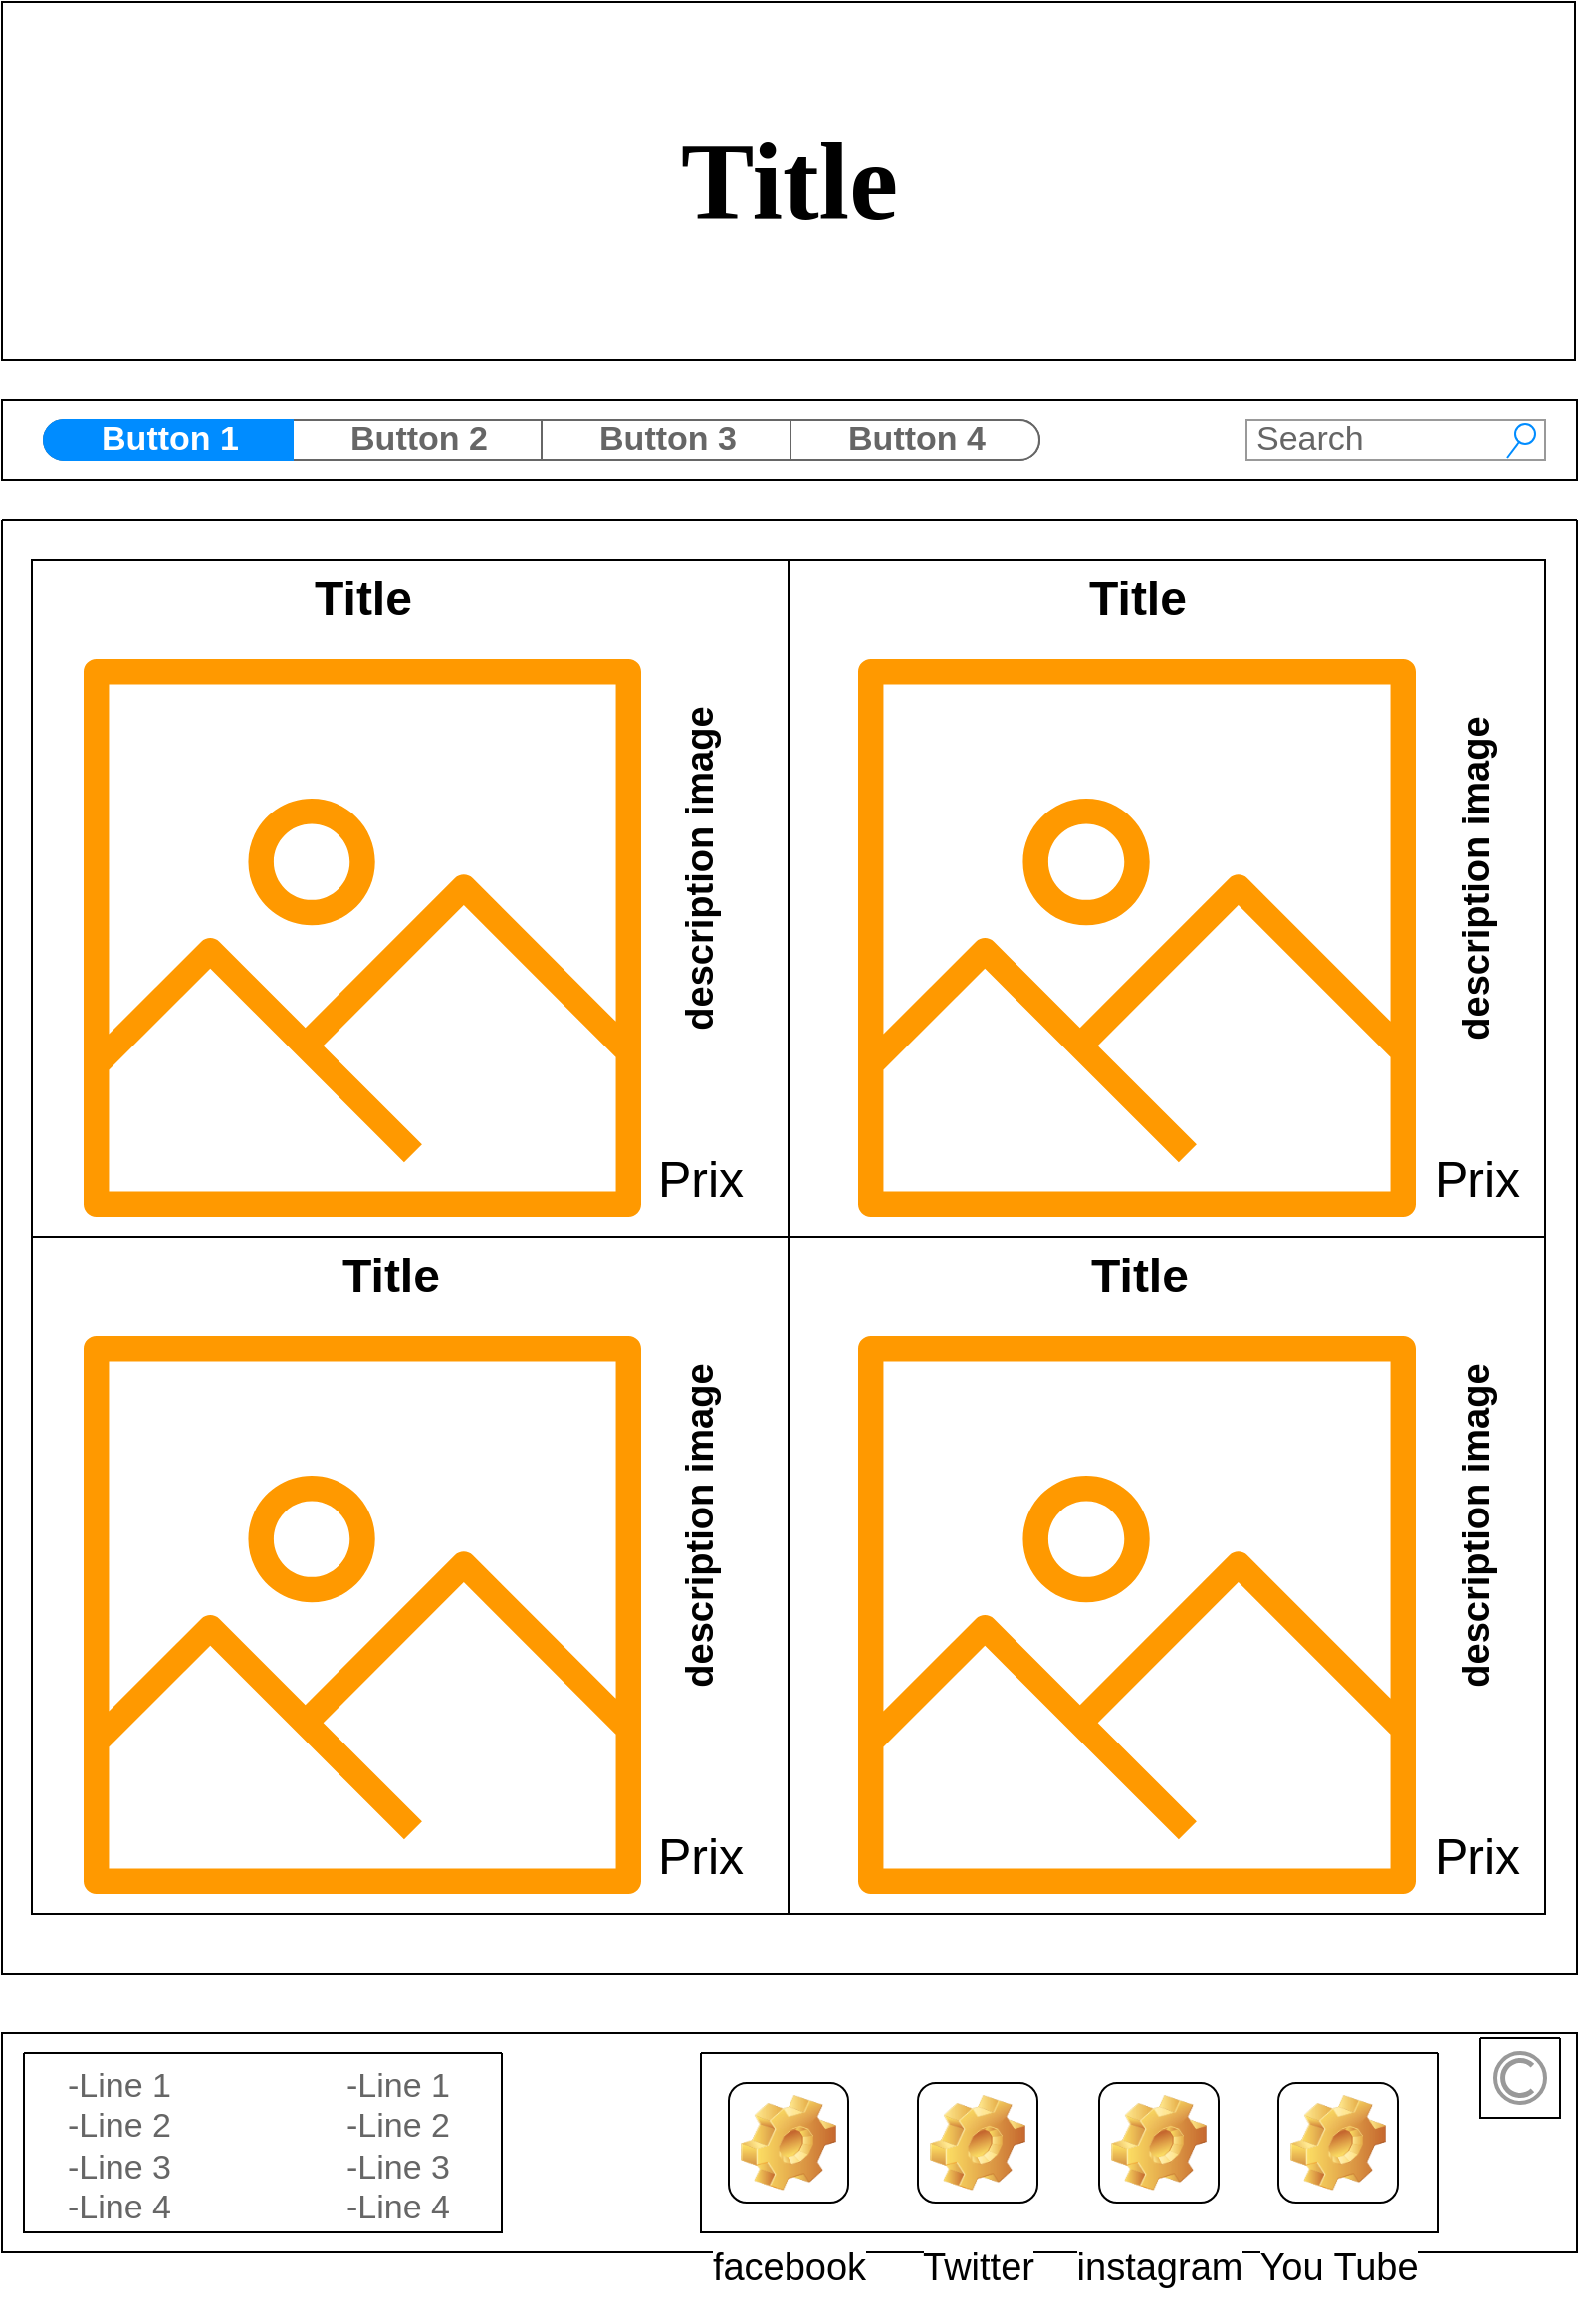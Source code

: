 <mxfile version="15.3.8" type="github">
  <diagram name="Page-1" id="f1b7ffb7-ca1e-a977-7cf5-a751b3c06c05">
    <mxGraphModel dx="2062" dy="1122" grid="1" gridSize="10" guides="1" tooltips="1" connect="1" arrows="1" fold="1" page="1" pageScale="1" pageWidth="827" pageHeight="1169" background="none" math="0" shadow="0">
      <root>
        <mxCell id="0" />
        <mxCell id="1" parent="0" />
        <mxCell id="R8ARwrsdHcyFGw3j1qnH-62" value="" style="rounded=0;whiteSpace=wrap;html=1;" vertex="1" parent="1">
          <mxGeometry x="19" y="20" width="790" height="180" as="geometry" />
        </mxCell>
        <mxCell id="R8ARwrsdHcyFGw3j1qnH-65" style="edgeStyle=orthogonalEdgeStyle;rounded=0;orthogonalLoop=1;jettySize=auto;html=1;exitX=0.5;exitY=1;exitDx=0;exitDy=0;" edge="1" parent="1" source="R8ARwrsdHcyFGw3j1qnH-62" target="R8ARwrsdHcyFGw3j1qnH-62">
          <mxGeometry relative="1" as="geometry" />
        </mxCell>
        <mxCell id="R8ARwrsdHcyFGw3j1qnH-69" value="" style="rounded=0;whiteSpace=wrap;html=1;fontSize=45;" vertex="1" parent="1">
          <mxGeometry x="19" y="220" width="791" height="40" as="geometry" />
        </mxCell>
        <mxCell id="R8ARwrsdHcyFGw3j1qnH-72" style="edgeStyle=orthogonalEdgeStyle;rounded=0;orthogonalLoop=1;jettySize=auto;html=1;exitX=0.5;exitY=1;exitDx=0;exitDy=0;fontSize=45;" edge="1" parent="1">
          <mxGeometry relative="1" as="geometry">
            <mxPoint x="749" y="1000" as="sourcePoint" />
            <mxPoint x="749" y="1000" as="targetPoint" />
          </mxGeometry>
        </mxCell>
        <mxCell id="R8ARwrsdHcyFGw3j1qnH-73" style="edgeStyle=orthogonalEdgeStyle;rounded=0;orthogonalLoop=1;jettySize=auto;html=1;exitX=0.5;exitY=1;exitDx=0;exitDy=0;fontSize=45;" edge="1" parent="1">
          <mxGeometry relative="1" as="geometry">
            <mxPoint x="749" y="1000" as="sourcePoint" />
            <mxPoint x="749" y="1000" as="targetPoint" />
          </mxGeometry>
        </mxCell>
        <mxCell id="R8ARwrsdHcyFGw3j1qnH-91" value="" style="shape=table;startSize=0;container=1;collapsible=0;childLayout=tableLayout;fontSize=45;" vertex="1" parent="1">
          <mxGeometry x="34" y="300" width="760" height="680" as="geometry" />
        </mxCell>
        <mxCell id="R8ARwrsdHcyFGw3j1qnH-92" value="" style="shape=partialRectangle;collapsible=0;dropTarget=0;pointerEvents=0;fillColor=none;top=0;left=0;bottom=0;right=0;points=[[0,0.5],[1,0.5]];portConstraint=eastwest;fontSize=45;" vertex="1" parent="R8ARwrsdHcyFGw3j1qnH-91">
          <mxGeometry width="760" height="340" as="geometry" />
        </mxCell>
        <mxCell id="R8ARwrsdHcyFGw3j1qnH-93" value="" style="shape=partialRectangle;html=1;whiteSpace=wrap;connectable=0;overflow=hidden;fillColor=none;top=0;left=0;bottom=0;right=0;pointerEvents=1;fontSize=45;" vertex="1" parent="R8ARwrsdHcyFGw3j1qnH-92">
          <mxGeometry width="380" height="340" as="geometry">
            <mxRectangle width="380" height="340" as="alternateBounds" />
          </mxGeometry>
        </mxCell>
        <mxCell id="R8ARwrsdHcyFGw3j1qnH-94" value="" style="shape=partialRectangle;html=1;whiteSpace=wrap;connectable=0;overflow=hidden;fillColor=none;top=0;left=0;bottom=0;right=0;pointerEvents=1;fontSize=45;" vertex="1" parent="R8ARwrsdHcyFGw3j1qnH-92">
          <mxGeometry x="380" width="380" height="340" as="geometry">
            <mxRectangle width="380" height="340" as="alternateBounds" />
          </mxGeometry>
        </mxCell>
        <mxCell id="R8ARwrsdHcyFGw3j1qnH-95" value="" style="shape=partialRectangle;collapsible=0;dropTarget=0;pointerEvents=0;fillColor=none;top=0;left=0;bottom=0;right=0;points=[[0,0.5],[1,0.5]];portConstraint=eastwest;fontSize=45;" vertex="1" parent="R8ARwrsdHcyFGw3j1qnH-91">
          <mxGeometry y="340" width="760" height="340" as="geometry" />
        </mxCell>
        <mxCell id="R8ARwrsdHcyFGw3j1qnH-96" value="" style="shape=partialRectangle;html=1;whiteSpace=wrap;connectable=0;overflow=hidden;fillColor=none;top=0;left=0;bottom=0;right=0;pointerEvents=1;fontSize=45;" vertex="1" parent="R8ARwrsdHcyFGw3j1qnH-95">
          <mxGeometry width="380" height="340" as="geometry">
            <mxRectangle width="380" height="340" as="alternateBounds" />
          </mxGeometry>
        </mxCell>
        <mxCell id="R8ARwrsdHcyFGw3j1qnH-97" value="" style="shape=partialRectangle;html=1;whiteSpace=wrap;connectable=0;overflow=hidden;fillColor=none;top=0;left=0;bottom=0;right=0;pointerEvents=1;fontSize=45;" vertex="1" parent="R8ARwrsdHcyFGw3j1qnH-95">
          <mxGeometry x="380" width="380" height="340" as="geometry">
            <mxRectangle width="380" height="340" as="alternateBounds" />
          </mxGeometry>
        </mxCell>
        <mxCell id="R8ARwrsdHcyFGw3j1qnH-98" value="" style="swimlane;startSize=0;fontSize=45;" vertex="1" parent="1">
          <mxGeometry x="19" y="280" width="791" height="730" as="geometry" />
        </mxCell>
        <mxCell id="R8ARwrsdHcyFGw3j1qnH-144" value="description image" style="text;html=1;strokeColor=none;fillColor=none;align=center;verticalAlign=middle;whiteSpace=wrap;rounded=0;fontSize=19;horizontal=0;fontStyle=1" vertex="1" parent="R8ARwrsdHcyFGw3j1qnH-98">
          <mxGeometry x="721" y="55" width="40" height="250" as="geometry" />
        </mxCell>
        <mxCell id="R8ARwrsdHcyFGw3j1qnH-145" value="description image" style="text;html=1;strokeColor=none;fillColor=none;align=center;verticalAlign=middle;whiteSpace=wrap;rounded=0;fontSize=19;horizontal=0;fontStyle=1" vertex="1" parent="R8ARwrsdHcyFGw3j1qnH-98">
          <mxGeometry x="331" y="380" width="40" height="250" as="geometry" />
        </mxCell>
        <mxCell id="R8ARwrsdHcyFGw3j1qnH-146" value="description image" style="text;html=1;strokeColor=none;fillColor=none;align=center;verticalAlign=middle;whiteSpace=wrap;rounded=0;fontSize=19;horizontal=0;fontStyle=1" vertex="1" parent="R8ARwrsdHcyFGw3j1qnH-98">
          <mxGeometry x="721" y="380" width="40" height="250" as="geometry" />
        </mxCell>
        <mxCell id="R8ARwrsdHcyFGw3j1qnH-99" value="" style="rounded=0;whiteSpace=wrap;html=1;fontSize=45;" vertex="1" parent="1">
          <mxGeometry x="19" y="1040" width="791" height="110" as="geometry" />
        </mxCell>
        <mxCell id="R8ARwrsdHcyFGw3j1qnH-100" value="Title" style="text;strokeColor=none;fillColor=none;html=1;fontSize=55;fontStyle=1;verticalAlign=middle;align=center;fontFamily=Lobster;fontSource=https%3A%2F%2Ffonts.googleapis.com%2Fcss%3Ffamily%3DLobster;" vertex="1" parent="1">
          <mxGeometry x="301" y="75" width="226" height="70" as="geometry" />
        </mxCell>
        <mxCell id="R8ARwrsdHcyFGw3j1qnH-121" value="" style="strokeWidth=1;shadow=0;dashed=0;align=center;html=1;shape=mxgraph.mockup.rrect;rSize=10;fillColor=#ffffff;strokeColor=#666666;fontSize=25;" vertex="1" parent="1">
          <mxGeometry x="40" y="230" width="500" height="20" as="geometry" />
        </mxCell>
        <mxCell id="R8ARwrsdHcyFGw3j1qnH-122" value="Button 2" style="strokeColor=inherit;fillColor=inherit;gradientColor=inherit;strokeWidth=1;shadow=0;dashed=0;align=center;html=1;shape=mxgraph.mockup.rrect;rSize=0;fontSize=17;fontColor=#666666;fontStyle=1;resizeHeight=1;" vertex="1" parent="R8ARwrsdHcyFGw3j1qnH-121">
          <mxGeometry width="125" height="20" relative="1" as="geometry">
            <mxPoint x="125" as="offset" />
          </mxGeometry>
        </mxCell>
        <mxCell id="R8ARwrsdHcyFGw3j1qnH-123" value="Button 3" style="strokeColor=inherit;fillColor=inherit;gradientColor=inherit;strokeWidth=1;shadow=0;dashed=0;align=center;html=1;shape=mxgraph.mockup.rrect;rSize=0;fontSize=17;fontColor=#666666;fontStyle=1;resizeHeight=1;" vertex="1" parent="R8ARwrsdHcyFGw3j1qnH-121">
          <mxGeometry width="125" height="20" relative="1" as="geometry">
            <mxPoint x="250" as="offset" />
          </mxGeometry>
        </mxCell>
        <mxCell id="R8ARwrsdHcyFGw3j1qnH-124" value="Button 4" style="strokeColor=inherit;fillColor=inherit;gradientColor=inherit;strokeWidth=1;shadow=0;dashed=0;align=center;html=1;shape=mxgraph.mockup.rightButton;rSize=10;fontSize=17;fontColor=#666666;fontStyle=1;resizeHeight=1;" vertex="1" parent="R8ARwrsdHcyFGw3j1qnH-121">
          <mxGeometry x="1" width="125" height="20" relative="1" as="geometry">
            <mxPoint x="-125" as="offset" />
          </mxGeometry>
        </mxCell>
        <mxCell id="R8ARwrsdHcyFGw3j1qnH-125" value="Button 1" style="strokeWidth=1;shadow=0;dashed=0;align=center;html=1;shape=mxgraph.mockup.leftButton;rSize=10;fontSize=17;fontColor=#ffffff;fontStyle=1;fillColor=#008cff;strokeColor=#008cff;resizeHeight=1;" vertex="1" parent="R8ARwrsdHcyFGw3j1qnH-121">
          <mxGeometry width="125" height="20" relative="1" as="geometry" />
        </mxCell>
        <mxCell id="R8ARwrsdHcyFGw3j1qnH-126" value="Search" style="strokeWidth=1;shadow=0;dashed=0;align=center;html=1;shape=mxgraph.mockup.forms.searchBox;strokeColor=#999999;mainText=;strokeColor2=#008cff;fontColor=#666666;fontSize=17;align=left;spacingLeft=3;" vertex="1" parent="1">
          <mxGeometry x="644" y="230" width="150" height="20" as="geometry" />
        </mxCell>
        <mxCell id="R8ARwrsdHcyFGw3j1qnH-127" value="" style="strokeColor=#999999;verticalLabelPosition=bottom;shadow=0;dashed=0;verticalAlign=top;strokeWidth=2;html=1;shape=mxgraph.mockup.misc.copyrightIcon;fontSize=25;" vertex="1" parent="1">
          <mxGeometry x="769" y="1050" width="25" height="25" as="geometry" />
        </mxCell>
        <mxCell id="R8ARwrsdHcyFGw3j1qnH-128" value="-Line 1&#xa;-Line 2&#xa;-Line 3&#xa;-Line 4" style="strokeWidth=1;shadow=0;dashed=0;align=center;html=1;shape=mxgraph.mockup.text.bulletedList;textColor=#666666;mainText=,,,,;textSize=17;bulletStyle=none;strokeColor=none;fillColor=none;align=left;verticalAlign=top;fontSize=17;fontColor=#666666;" vertex="1" parent="1">
          <mxGeometry x="50" y="1050" width="150" height="135" as="geometry" />
        </mxCell>
        <mxCell id="R8ARwrsdHcyFGw3j1qnH-129" value="-Line 1&#xa;-Line 2&#xa;-Line 3&#xa;-Line 4" style="strokeWidth=1;shadow=0;dashed=0;align=center;html=1;shape=mxgraph.mockup.text.bulletedList;textColor=#666666;mainText=,,,,;textSize=17;bulletStyle=none;strokeColor=none;fillColor=none;align=left;verticalAlign=top;fontSize=17;fontColor=#666666;" vertex="1" parent="1">
          <mxGeometry x="190" y="1050" width="150" height="135" as="geometry" />
        </mxCell>
        <mxCell id="R8ARwrsdHcyFGw3j1qnH-131" value="" style="sketch=0;outlineConnect=0;fontColor=#232F3E;gradientColor=none;fillColor=#FF9900;strokeColor=none;dashed=0;verticalLabelPosition=bottom;verticalAlign=top;align=center;html=1;fontSize=12;fontStyle=0;aspect=fixed;pointerEvents=1;shape=mxgraph.aws4.container_registry_image;" vertex="1" parent="1">
          <mxGeometry x="60" y="350" width="280" height="280" as="geometry" />
        </mxCell>
        <mxCell id="R8ARwrsdHcyFGw3j1qnH-132" value="" style="sketch=0;outlineConnect=0;fontColor=#232F3E;gradientColor=none;fillColor=#FF9900;strokeColor=none;dashed=0;verticalLabelPosition=bottom;verticalAlign=top;align=center;html=1;fontSize=12;fontStyle=0;aspect=fixed;pointerEvents=1;shape=mxgraph.aws4.container_registry_image;" vertex="1" parent="1">
          <mxGeometry x="449" y="350" width="280" height="280" as="geometry" />
        </mxCell>
        <mxCell id="R8ARwrsdHcyFGw3j1qnH-133" value="" style="sketch=0;outlineConnect=0;fontColor=#232F3E;gradientColor=none;fillColor=#FF9900;strokeColor=none;dashed=0;verticalLabelPosition=bottom;verticalAlign=top;align=center;html=1;fontSize=12;fontStyle=0;aspect=fixed;pointerEvents=1;shape=mxgraph.aws4.container_registry_image;" vertex="1" parent="1">
          <mxGeometry x="60" y="690" width="280" height="280" as="geometry" />
        </mxCell>
        <mxCell id="R8ARwrsdHcyFGw3j1qnH-134" value="" style="sketch=0;outlineConnect=0;fontColor=#232F3E;gradientColor=none;fillColor=#FF9900;strokeColor=none;dashed=0;verticalLabelPosition=bottom;verticalAlign=top;align=center;html=1;fontSize=12;fontStyle=0;aspect=fixed;pointerEvents=1;shape=mxgraph.aws4.container_registry_image;" vertex="1" parent="1">
          <mxGeometry x="449" y="690" width="280" height="280" as="geometry" />
        </mxCell>
        <mxCell id="R8ARwrsdHcyFGw3j1qnH-135" value="Prix" style="text;html=1;strokeColor=none;fillColor=none;align=center;verticalAlign=middle;whiteSpace=wrap;rounded=0;fontSize=25;" vertex="1" parent="1">
          <mxGeometry x="350" y="940" width="40" height="20" as="geometry" />
        </mxCell>
        <mxCell id="R8ARwrsdHcyFGw3j1qnH-136" value="Prix" style="text;html=1;strokeColor=none;fillColor=none;align=center;verticalAlign=middle;whiteSpace=wrap;rounded=0;fontSize=25;" vertex="1" parent="1">
          <mxGeometry x="740" y="940" width="40" height="20" as="geometry" />
        </mxCell>
        <mxCell id="R8ARwrsdHcyFGw3j1qnH-137" value="Prix" style="text;html=1;strokeColor=none;fillColor=none;align=center;verticalAlign=middle;whiteSpace=wrap;rounded=0;fontSize=25;" vertex="1" parent="1">
          <mxGeometry x="350" y="600" width="40" height="20" as="geometry" />
        </mxCell>
        <mxCell id="R8ARwrsdHcyFGw3j1qnH-138" value="Prix" style="text;html=1;strokeColor=none;fillColor=none;align=center;verticalAlign=middle;whiteSpace=wrap;rounded=0;fontSize=25;" vertex="1" parent="1">
          <mxGeometry x="740" y="600" width="40" height="20" as="geometry" />
        </mxCell>
        <mxCell id="R8ARwrsdHcyFGw3j1qnH-139" value="Title" style="text;strokeColor=none;fillColor=none;html=1;fontSize=24;fontStyle=1;verticalAlign=middle;align=center;" vertex="1" parent="1">
          <mxGeometry x="164" y="640" width="100" height="40" as="geometry" />
        </mxCell>
        <mxCell id="R8ARwrsdHcyFGw3j1qnH-140" value="Title" style="text;strokeColor=none;fillColor=none;html=1;fontSize=24;fontStyle=1;verticalAlign=middle;align=center;" vertex="1" parent="1">
          <mxGeometry x="150" y="300" width="100" height="40" as="geometry" />
        </mxCell>
        <mxCell id="R8ARwrsdHcyFGw3j1qnH-141" value="Title" style="text;strokeColor=none;fillColor=none;html=1;fontSize=24;fontStyle=1;verticalAlign=middle;align=center;" vertex="1" parent="1">
          <mxGeometry x="539" y="300" width="100" height="40" as="geometry" />
        </mxCell>
        <mxCell id="R8ARwrsdHcyFGw3j1qnH-142" value="Title" style="text;strokeColor=none;fillColor=none;html=1;fontSize=24;fontStyle=1;verticalAlign=middle;align=center;" vertex="1" parent="1">
          <mxGeometry x="540" y="640" width="100" height="40" as="geometry" />
        </mxCell>
        <mxCell id="R8ARwrsdHcyFGw3j1qnH-143" value="description image" style="text;html=1;strokeColor=none;fillColor=none;align=center;verticalAlign=middle;whiteSpace=wrap;rounded=0;fontSize=19;horizontal=0;fontStyle=1" vertex="1" parent="1">
          <mxGeometry x="350" y="330" width="40" height="250" as="geometry" />
        </mxCell>
        <mxCell id="R8ARwrsdHcyFGw3j1qnH-147" value="facebook&lt;br&gt;" style="icon;html=1;image=img/clipart/Gear_128x128.png;fontSize=19;align=center;verticalAlign=middle;" vertex="1" parent="1">
          <mxGeometry x="384" y="1065" width="60" height="60" as="geometry" />
        </mxCell>
        <mxCell id="R8ARwrsdHcyFGw3j1qnH-148" value="Twitter" style="icon;html=1;image=img/clipart/Gear_128x128.png;fontSize=19;align=center;verticalAlign=middle;" vertex="1" parent="1">
          <mxGeometry x="479" y="1065" width="60" height="60" as="geometry" />
        </mxCell>
        <mxCell id="R8ARwrsdHcyFGw3j1qnH-149" value="instagram" style="icon;html=1;image=img/clipart/Gear_128x128.png;fontSize=19;align=center;verticalAlign=middle;" vertex="1" parent="1">
          <mxGeometry x="570" y="1065" width="60" height="60" as="geometry" />
        </mxCell>
        <mxCell id="R8ARwrsdHcyFGw3j1qnH-150" value="You Tube" style="icon;html=1;image=img/clipart/Gear_128x128.png;fontSize=19;align=center;verticalAlign=middle;" vertex="1" parent="1">
          <mxGeometry x="660" y="1065" width="60" height="60" as="geometry" />
        </mxCell>
        <mxCell id="R8ARwrsdHcyFGw3j1qnH-153" value="" style="swimlane;startSize=0;fontSize=19;align=center;verticalAlign=middle;" vertex="1" parent="1">
          <mxGeometry x="30" y="1050" width="240" height="90" as="geometry" />
        </mxCell>
        <mxCell id="R8ARwrsdHcyFGw3j1qnH-154" value="" style="swimlane;startSize=0;fontSize=19;align=center;verticalAlign=middle;" vertex="1" parent="1">
          <mxGeometry x="370" y="1050" width="370" height="90" as="geometry" />
        </mxCell>
        <mxCell id="R8ARwrsdHcyFGw3j1qnH-157" value="" style="swimlane;startSize=0;fontSize=19;align=center;verticalAlign=middle;" vertex="1" parent="1">
          <mxGeometry x="761.5" y="1042.5" width="40" height="40" as="geometry" />
        </mxCell>
      </root>
    </mxGraphModel>
  </diagram>
</mxfile>
